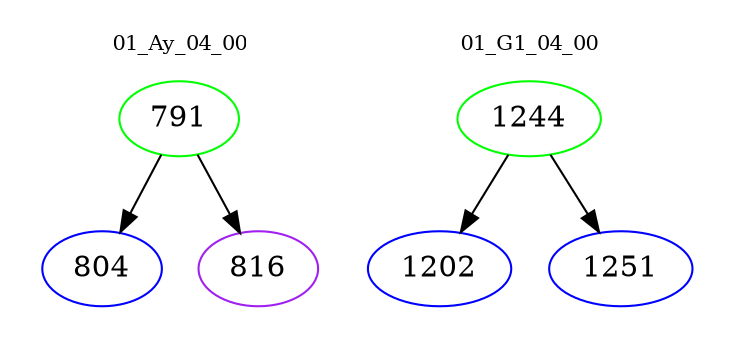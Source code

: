 digraph{
subgraph cluster_0 {
color = white
label = "01_Ay_04_00";
fontsize=10;
T0_791 [label="791", color="green"]
T0_791 -> T0_804 [color="black"]
T0_804 [label="804", color="blue"]
T0_791 -> T0_816 [color="black"]
T0_816 [label="816", color="purple"]
}
subgraph cluster_1 {
color = white
label = "01_G1_04_00";
fontsize=10;
T1_1244 [label="1244", color="green"]
T1_1244 -> T1_1202 [color="black"]
T1_1202 [label="1202", color="blue"]
T1_1244 -> T1_1251 [color="black"]
T1_1251 [label="1251", color="blue"]
}
}
